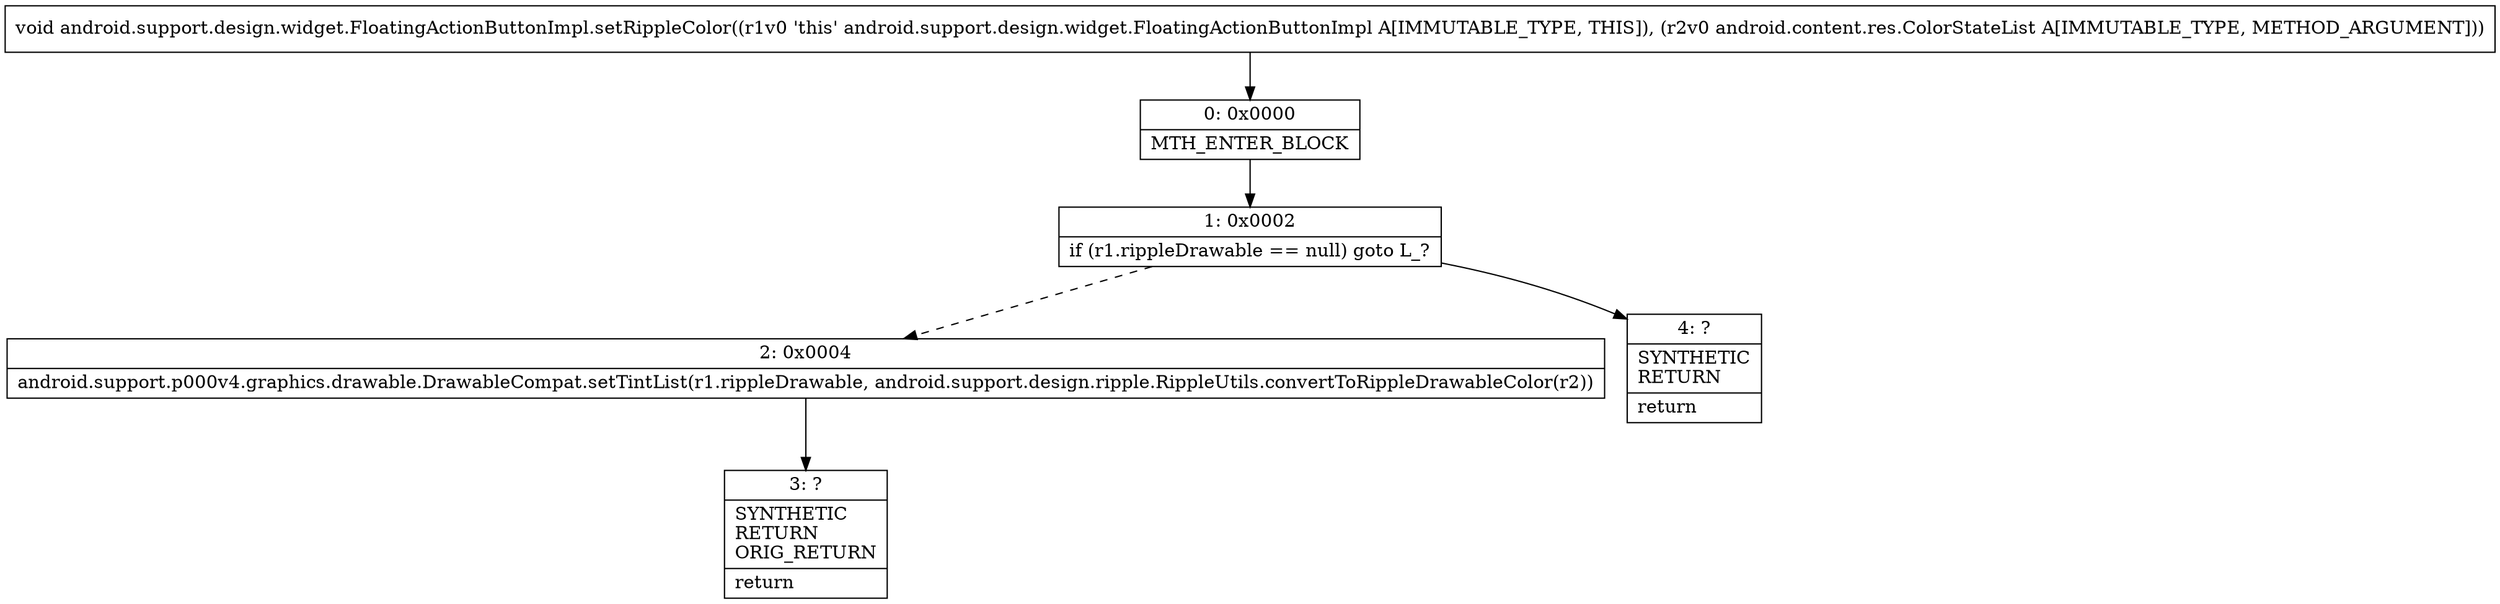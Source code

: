 digraph "CFG forandroid.support.design.widget.FloatingActionButtonImpl.setRippleColor(Landroid\/content\/res\/ColorStateList;)V" {
Node_0 [shape=record,label="{0\:\ 0x0000|MTH_ENTER_BLOCK\l}"];
Node_1 [shape=record,label="{1\:\ 0x0002|if (r1.rippleDrawable == null) goto L_?\l}"];
Node_2 [shape=record,label="{2\:\ 0x0004|android.support.p000v4.graphics.drawable.DrawableCompat.setTintList(r1.rippleDrawable, android.support.design.ripple.RippleUtils.convertToRippleDrawableColor(r2))\l}"];
Node_3 [shape=record,label="{3\:\ ?|SYNTHETIC\lRETURN\lORIG_RETURN\l|return\l}"];
Node_4 [shape=record,label="{4\:\ ?|SYNTHETIC\lRETURN\l|return\l}"];
MethodNode[shape=record,label="{void android.support.design.widget.FloatingActionButtonImpl.setRippleColor((r1v0 'this' android.support.design.widget.FloatingActionButtonImpl A[IMMUTABLE_TYPE, THIS]), (r2v0 android.content.res.ColorStateList A[IMMUTABLE_TYPE, METHOD_ARGUMENT])) }"];
MethodNode -> Node_0;
Node_0 -> Node_1;
Node_1 -> Node_2[style=dashed];
Node_1 -> Node_4;
Node_2 -> Node_3;
}

